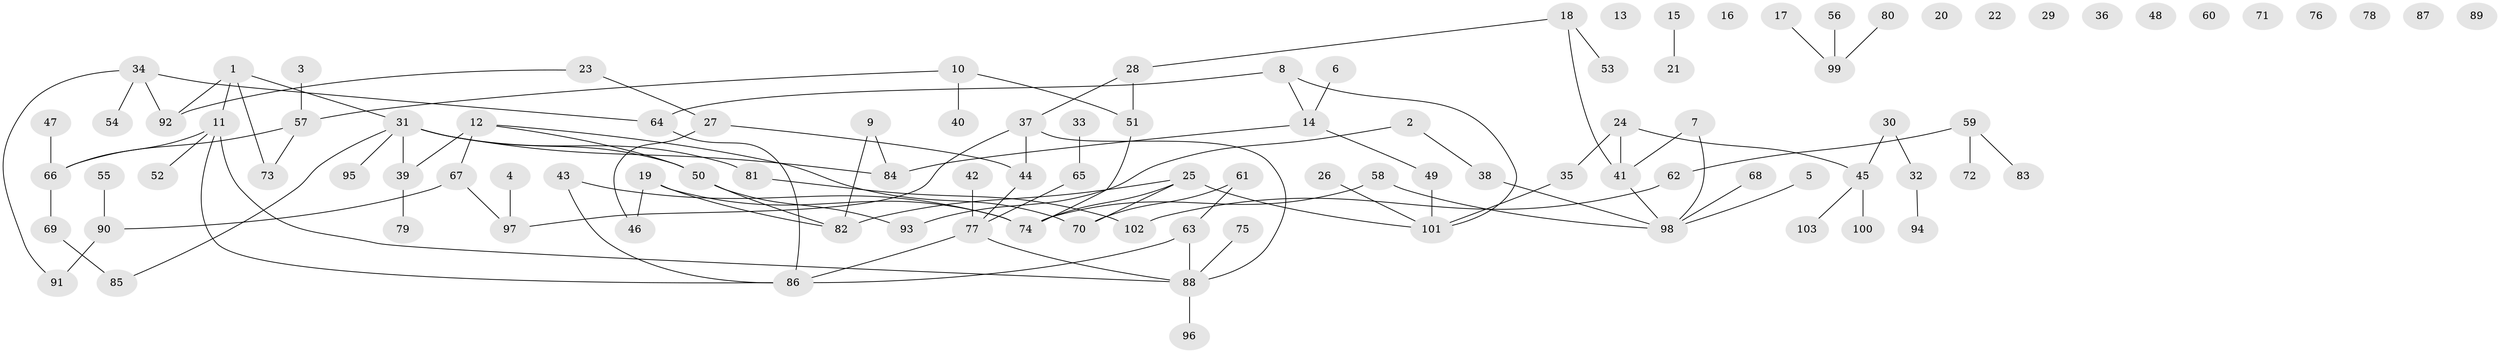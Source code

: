 // Generated by graph-tools (version 1.1) at 2025/13/03/09/25 04:13:07]
// undirected, 103 vertices, 112 edges
graph export_dot {
graph [start="1"]
  node [color=gray90,style=filled];
  1;
  2;
  3;
  4;
  5;
  6;
  7;
  8;
  9;
  10;
  11;
  12;
  13;
  14;
  15;
  16;
  17;
  18;
  19;
  20;
  21;
  22;
  23;
  24;
  25;
  26;
  27;
  28;
  29;
  30;
  31;
  32;
  33;
  34;
  35;
  36;
  37;
  38;
  39;
  40;
  41;
  42;
  43;
  44;
  45;
  46;
  47;
  48;
  49;
  50;
  51;
  52;
  53;
  54;
  55;
  56;
  57;
  58;
  59;
  60;
  61;
  62;
  63;
  64;
  65;
  66;
  67;
  68;
  69;
  70;
  71;
  72;
  73;
  74;
  75;
  76;
  77;
  78;
  79;
  80;
  81;
  82;
  83;
  84;
  85;
  86;
  87;
  88;
  89;
  90;
  91;
  92;
  93;
  94;
  95;
  96;
  97;
  98;
  99;
  100;
  101;
  102;
  103;
  1 -- 11;
  1 -- 31;
  1 -- 73;
  1 -- 92;
  2 -- 38;
  2 -- 93;
  3 -- 57;
  4 -- 97;
  5 -- 98;
  6 -- 14;
  7 -- 41;
  7 -- 98;
  8 -- 14;
  8 -- 64;
  8 -- 101;
  9 -- 82;
  9 -- 84;
  10 -- 40;
  10 -- 51;
  10 -- 57;
  11 -- 52;
  11 -- 66;
  11 -- 86;
  11 -- 88;
  12 -- 39;
  12 -- 50;
  12 -- 67;
  12 -- 70;
  14 -- 49;
  14 -- 84;
  15 -- 21;
  17 -- 99;
  18 -- 28;
  18 -- 41;
  18 -- 53;
  19 -- 46;
  19 -- 74;
  19 -- 82;
  23 -- 27;
  23 -- 92;
  24 -- 35;
  24 -- 41;
  24 -- 45;
  25 -- 70;
  25 -- 74;
  25 -- 82;
  25 -- 101;
  26 -- 101;
  27 -- 44;
  27 -- 46;
  28 -- 37;
  28 -- 51;
  30 -- 32;
  30 -- 45;
  31 -- 39;
  31 -- 50;
  31 -- 81;
  31 -- 84;
  31 -- 85;
  31 -- 95;
  32 -- 94;
  33 -- 65;
  34 -- 54;
  34 -- 64;
  34 -- 91;
  34 -- 92;
  35 -- 101;
  37 -- 44;
  37 -- 88;
  37 -- 97;
  38 -- 98;
  39 -- 79;
  41 -- 98;
  42 -- 77;
  43 -- 74;
  43 -- 86;
  44 -- 77;
  45 -- 100;
  45 -- 103;
  47 -- 66;
  49 -- 101;
  50 -- 82;
  50 -- 93;
  51 -- 74;
  55 -- 90;
  56 -- 99;
  57 -- 66;
  57 -- 73;
  58 -- 74;
  58 -- 98;
  59 -- 62;
  59 -- 72;
  59 -- 83;
  61 -- 63;
  61 -- 70;
  62 -- 102;
  63 -- 86;
  63 -- 88;
  64 -- 86;
  65 -- 77;
  66 -- 69;
  67 -- 90;
  67 -- 97;
  68 -- 98;
  69 -- 85;
  75 -- 88;
  77 -- 86;
  77 -- 88;
  80 -- 99;
  81 -- 102;
  88 -- 96;
  90 -- 91;
}

